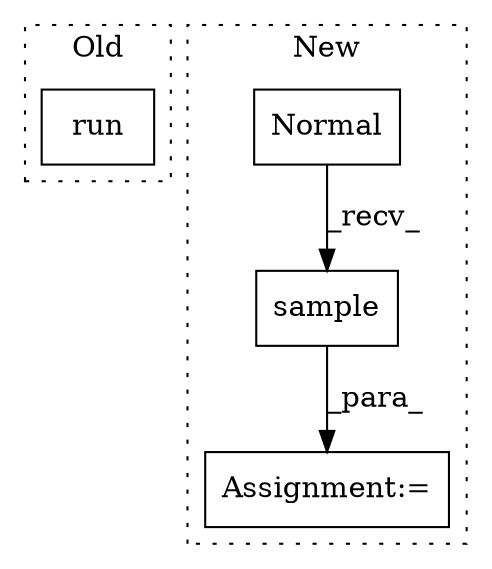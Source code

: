 digraph G {
subgraph cluster0 {
1 [label="run" a="32" s="9946,9985" l="4,1" shape="box"];
label = "Old";
style="dotted";
}
subgraph cluster1 {
2 [label="Normal" a="32" s="9563,9577" l="7,1" shape="box"];
3 [label="Assignment:=" a="7" s="9537" l="1" shape="box"];
4 [label="sample" a="32" s="9579,9601" l="7,1" shape="box"];
label = "New";
style="dotted";
}
2 -> 4 [label="_recv_"];
4 -> 3 [label="_para_"];
}